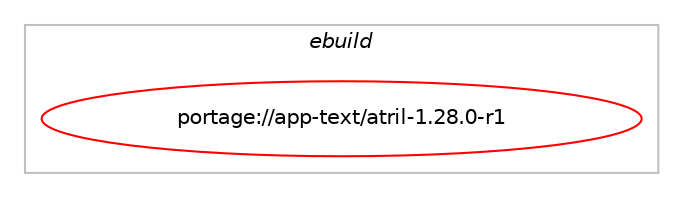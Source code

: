 digraph prolog {

# *************
# Graph options
# *************

newrank=true;
concentrate=true;
compound=true;
graph [rankdir=LR,fontname=Helvetica,fontsize=10,ranksep=1.5];#, ranksep=2.5, nodesep=0.2];
edge  [arrowhead=vee];
node  [fontname=Helvetica,fontsize=10];

# **********
# The ebuild
# **********

subgraph cluster_leftcol {
color=gray;
label=<<i>ebuild</i>>;
id [label="portage://app-text/atril-1.28.0-r1", color=red, width=4, href="../app-text/atril-1.28.0-r1.svg"];
}

# ****************
# The dependencies
# ****************

subgraph cluster_midcol {
color=gray;
label=<<i>dependencies</i>>;
subgraph cluster_compile {
fillcolor="#eeeeee";
style=filled;
label=<<i>compile</i>>;
# *** BEGIN UNKNOWN DEPENDENCY TYPE (TODO) ***
# id -> equal(package_dependency(portage://app-text/atril-1.28.0-r1,install,no,dev-util,desktop-file-utils,none,[,,],[],[]))
# *** END UNKNOWN DEPENDENCY TYPE (TODO) ***

# *** BEGIN UNKNOWN DEPENDENCY TYPE (TODO) ***
# id -> equal(package_dependency(portage://app-text/atril-1.28.0-r1,install,no,x11-misc,shared-mime-info,none,[,,],[],[]))
# *** END UNKNOWN DEPENDENCY TYPE (TODO) ***

}
subgraph cluster_compileandrun {
fillcolor="#eeeeee";
style=filled;
label=<<i>compile and run</i>>;
}
subgraph cluster_run {
fillcolor="#eeeeee";
style=filled;
label=<<i>run</i>>;
# *** BEGIN UNKNOWN DEPENDENCY TYPE (TODO) ***
# id -> equal(use_conditional_group(positive,caja,portage://app-text/atril-1.28.0-r1,[package_dependency(portage://app-text/atril-1.28.0-r1,run,no,mate-base,caja,none,[,,],[],[use(optenable(introspection),none)])]))
# *** END UNKNOWN DEPENDENCY TYPE (TODO) ***

# *** BEGIN UNKNOWN DEPENDENCY TYPE (TODO) ***
# id -> equal(use_conditional_group(positive,djvu,portage://app-text/atril-1.28.0-r1,[package_dependency(portage://app-text/atril-1.28.0-r1,run,no,app-text,djvu,none,[,,],[slot(0)],[])]))
# *** END UNKNOWN DEPENDENCY TYPE (TODO) ***

# *** BEGIN UNKNOWN DEPENDENCY TYPE (TODO) ***
# id -> equal(use_conditional_group(positive,dvi,portage://app-text/atril-1.28.0-r1,[package_dependency(portage://app-text/atril-1.28.0-r1,run,no,virtual,tex-base,none,[,,],[],[]),use_conditional_group(positive,t1lib,portage://app-text/atril-1.28.0-r1,[package_dependency(portage://app-text/atril-1.28.0-r1,run,no,media-libs,t1lib,none,[,,],[slot(5)],[])])]))
# *** END UNKNOWN DEPENDENCY TYPE (TODO) ***

# *** BEGIN UNKNOWN DEPENDENCY TYPE (TODO) ***
# id -> equal(use_conditional_group(positive,epub,portage://app-text/atril-1.28.0-r1,[package_dependency(portage://app-text/atril-1.28.0-r1,run,no,dev-libs,mathjax,smaller,[3,,,3],[],[]),package_dependency(portage://app-text/atril-1.28.0-r1,run,no,net-libs,webkit-gtk,none,[,,],[slot(4.1)],[])]))
# *** END UNKNOWN DEPENDENCY TYPE (TODO) ***

# *** BEGIN UNKNOWN DEPENDENCY TYPE (TODO) ***
# id -> equal(use_conditional_group(positive,introspection,portage://app-text/atril-1.28.0-r1,[package_dependency(portage://app-text/atril-1.28.0-r1,run,no,dev-libs,gobject-introspection,none,[,,],any_same_slot,[])]))
# *** END UNKNOWN DEPENDENCY TYPE (TODO) ***

# *** BEGIN UNKNOWN DEPENDENCY TYPE (TODO) ***
# id -> equal(use_conditional_group(positive,keyring,portage://app-text/atril-1.28.0-r1,[package_dependency(portage://app-text/atril-1.28.0-r1,run,no,app-crypt,libsecret,none,[,,],[],[])]))
# *** END UNKNOWN DEPENDENCY TYPE (TODO) ***

# *** BEGIN UNKNOWN DEPENDENCY TYPE (TODO) ***
# id -> equal(use_conditional_group(positive,postscript,portage://app-text/atril-1.28.0-r1,[package_dependency(portage://app-text/atril-1.28.0-r1,run,no,app-text,libspectre,none,[,,],[],[])]))
# *** END UNKNOWN DEPENDENCY TYPE (TODO) ***

# *** BEGIN UNKNOWN DEPENDENCY TYPE (TODO) ***
# id -> equal(use_conditional_group(positive,synctex,portage://app-text/atril-1.28.0-r1,[package_dependency(portage://app-text/atril-1.28.0-r1,run,no,virtual,tex-base,none,[,,],[],[])]))
# *** END UNKNOWN DEPENDENCY TYPE (TODO) ***

# *** BEGIN UNKNOWN DEPENDENCY TYPE (TODO) ***
# id -> equal(use_conditional_group(positive,tiff,portage://app-text/atril-1.28.0-r1,[package_dependency(portage://app-text/atril-1.28.0-r1,run,no,media-libs,tiff,none,[,,],any_same_slot,[])]))
# *** END UNKNOWN DEPENDENCY TYPE (TODO) ***

# *** BEGIN UNKNOWN DEPENDENCY TYPE (TODO) ***
# id -> equal(use_conditional_group(positive,xps,portage://app-text/atril-1.28.0-r1,[package_dependency(portage://app-text/atril-1.28.0-r1,run,no,app-text,libgxps,none,[,,],[],[])]))
# *** END UNKNOWN DEPENDENCY TYPE (TODO) ***

# *** BEGIN UNKNOWN DEPENDENCY TYPE (TODO) ***
# id -> equal(package_dependency(portage://app-text/atril-1.28.0-r1,run,no,app-accessibility,at-spi2-core,none,[,,],[slot(2)],[]))
# *** END UNKNOWN DEPENDENCY TYPE (TODO) ***

# *** BEGIN UNKNOWN DEPENDENCY TYPE (TODO) ***
# id -> equal(package_dependency(portage://app-text/atril-1.28.0-r1,run,no,app-text,poppler,none,[,,],[],[use(enable(cairo),none)]))
# *** END UNKNOWN DEPENDENCY TYPE (TODO) ***

# *** BEGIN UNKNOWN DEPENDENCY TYPE (TODO) ***
# id -> equal(package_dependency(portage://app-text/atril-1.28.0-r1,run,no,dev-libs,glib,none,[,,],[slot(2)],[]))
# *** END UNKNOWN DEPENDENCY TYPE (TODO) ***

# *** BEGIN UNKNOWN DEPENDENCY TYPE (TODO) ***
# id -> equal(package_dependency(portage://app-text/atril-1.28.0-r1,run,no,dev-libs,libxml2,none,[,,],[slot(2)],[]))
# *** END UNKNOWN DEPENDENCY TYPE (TODO) ***

# *** BEGIN UNKNOWN DEPENDENCY TYPE (TODO) ***
# id -> equal(package_dependency(portage://app-text/atril-1.28.0-r1,run,no,gnome-base,gvfs,none,[,,],[],[]))
# *** END UNKNOWN DEPENDENCY TYPE (TODO) ***

# *** BEGIN UNKNOWN DEPENDENCY TYPE (TODO) ***
# id -> equal(package_dependency(portage://app-text/atril-1.28.0-r1,run,no,mate-base,mate-desktop,greaterequal,[1.27.1,,,1.27.1],[],[]))
# *** END UNKNOWN DEPENDENCY TYPE (TODO) ***

# *** BEGIN UNKNOWN DEPENDENCY TYPE (TODO) ***
# id -> equal(package_dependency(portage://app-text/atril-1.28.0-r1,run,no,sys-libs,zlib,none,[,,],[],[]))
# *** END UNKNOWN DEPENDENCY TYPE (TODO) ***

# *** BEGIN UNKNOWN DEPENDENCY TYPE (TODO) ***
# id -> equal(package_dependency(portage://app-text/atril-1.28.0-r1,run,no,virtual,libintl,none,[,,],[],[]))
# *** END UNKNOWN DEPENDENCY TYPE (TODO) ***

# *** BEGIN UNKNOWN DEPENDENCY TYPE (TODO) ***
# id -> equal(package_dependency(portage://app-text/atril-1.28.0-r1,run,no,x11-libs,cairo,none,[,,],[],[]))
# *** END UNKNOWN DEPENDENCY TYPE (TODO) ***

# *** BEGIN UNKNOWN DEPENDENCY TYPE (TODO) ***
# id -> equal(package_dependency(portage://app-text/atril-1.28.0-r1,run,no,x11-libs,gdk-pixbuf,none,[,,],[slot(2)],[]))
# *** END UNKNOWN DEPENDENCY TYPE (TODO) ***

# *** BEGIN UNKNOWN DEPENDENCY TYPE (TODO) ***
# id -> equal(package_dependency(portage://app-text/atril-1.28.0-r1,run,no,x11-libs,gtk+,none,[,,],[slot(3)],[use(optenable(introspection),none)]))
# *** END UNKNOWN DEPENDENCY TYPE (TODO) ***

# *** BEGIN UNKNOWN DEPENDENCY TYPE (TODO) ***
# id -> equal(package_dependency(portage://app-text/atril-1.28.0-r1,run,no,x11-libs,libICE,none,[,,],[],[]))
# *** END UNKNOWN DEPENDENCY TYPE (TODO) ***

# *** BEGIN UNKNOWN DEPENDENCY TYPE (TODO) ***
# id -> equal(package_dependency(portage://app-text/atril-1.28.0-r1,run,no,x11-libs,libSM,none,[,,],[slot(0)],[]))
# *** END UNKNOWN DEPENDENCY TYPE (TODO) ***

# *** BEGIN UNKNOWN DEPENDENCY TYPE (TODO) ***
# id -> equal(package_dependency(portage://app-text/atril-1.28.0-r1,run,no,x11-libs,libX11,none,[,,],[],[]))
# *** END UNKNOWN DEPENDENCY TYPE (TODO) ***

# *** BEGIN UNKNOWN DEPENDENCY TYPE (TODO) ***
# id -> equal(package_dependency(portage://app-text/atril-1.28.0-r1,run,no,x11-libs,pango,none,[,,],[],[]))
# *** END UNKNOWN DEPENDENCY TYPE (TODO) ***

}
}

# **************
# The candidates
# **************

subgraph cluster_choices {
rank=same;
color=gray;
label=<<i>candidates</i>>;

}

}
